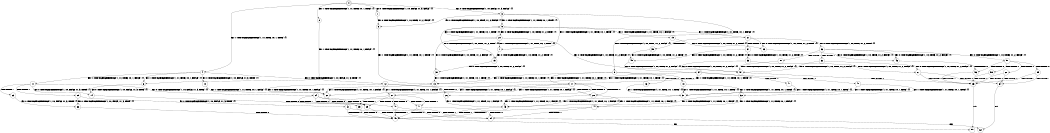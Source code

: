 digraph BCG {
size = "7, 10.5";
center = TRUE;
node [shape = circle];
0 [peripheries = 2];
0 -> 1 [label = "EX !0 !ATOMIC_EXCH_BRANCH (1, +0, FALSE, +1, 3, FALSE) !{}"];
0 -> 2 [label = "EX !1 !ATOMIC_EXCH_BRANCH (1, +1, TRUE, +0, 1, TRUE) !{}"];
0 -> 3 [label = "EX !0 !ATOMIC_EXCH_BRANCH (1, +0, FALSE, +1, 3, FALSE) !{}"];
0 -> 4 [label = "EX !1 !ATOMIC_EXCH_BRANCH (1, +1, TRUE, +0, 1, TRUE) !{}"];
1 -> 5 [label = "EX !0 !ATOMIC_EXCH_BRANCH (1, +0, TRUE, +1, 2, FALSE) !{}"];
2 -> 6 [label = "EX !1 !ATOMIC_EXCH_BRANCH (1, +1, TRUE, +0, 1, FALSE) !{}"];
3 -> 5 [label = "EX !0 !ATOMIC_EXCH_BRANCH (1, +0, TRUE, +1, 2, FALSE) !{}"];
3 -> 7 [label = "EX !1 !ATOMIC_EXCH_BRANCH (1, +1, TRUE, +0, 1, TRUE) !{}"];
3 -> 8 [label = "EX !0 !ATOMIC_EXCH_BRANCH (1, +0, TRUE, +1, 2, FALSE) !{}"];
3 -> 9 [label = "EX !1 !ATOMIC_EXCH_BRANCH (1, +1, TRUE, +0, 1, TRUE) !{}"];
4 -> 6 [label = "EX !1 !ATOMIC_EXCH_BRANCH (1, +1, TRUE, +0, 1, FALSE) !{}"];
4 -> 10 [label = "EX !0 !ATOMIC_EXCH_BRANCH (1, +0, FALSE, +1, 3, TRUE) !{}"];
4 -> 11 [label = "EX !1 !ATOMIC_EXCH_BRANCH (1, +1, TRUE, +0, 1, FALSE) !{}"];
4 -> 12 [label = "EX !0 !ATOMIC_EXCH_BRANCH (1, +0, FALSE, +1, 3, TRUE) !{}"];
5 -> 13 [label = "EX !1 !ATOMIC_EXCH_BRANCH (1, +1, TRUE, +0, 1, TRUE) !{}"];
6 -> 14 [label = "EX !0 !ATOMIC_EXCH_BRANCH (1, +0, FALSE, +1, 3, TRUE) !{}"];
7 -> 15 [label = "EX !0 !ATOMIC_EXCH_BRANCH (1, +0, TRUE, +1, 2, TRUE) !{}"];
8 -> 13 [label = "EX !1 !ATOMIC_EXCH_BRANCH (1, +1, TRUE, +0, 1, TRUE) !{}"];
8 -> 16 [label = "TERMINATE !0"];
8 -> 17 [label = "EX !1 !ATOMIC_EXCH_BRANCH (1, +1, TRUE, +0, 1, TRUE) !{}"];
8 -> 18 [label = "TERMINATE !0"];
9 -> 15 [label = "EX !0 !ATOMIC_EXCH_BRANCH (1, +0, TRUE, +1, 2, TRUE) !{}"];
9 -> 19 [label = "EX !1 !ATOMIC_EXCH_BRANCH (1, +1, TRUE, +0, 1, FALSE) !{}"];
9 -> 20 [label = "EX !0 !ATOMIC_EXCH_BRANCH (1, +0, TRUE, +1, 2, TRUE) !{}"];
9 -> 21 [label = "EX !1 !ATOMIC_EXCH_BRANCH (1, +1, TRUE, +0, 1, FALSE) !{}"];
10 -> 22 [label = "EX !1 !ATOMIC_EXCH_BRANCH (1, +1, TRUE, +0, 1, FALSE) !{}"];
11 -> 14 [label = "EX !0 !ATOMIC_EXCH_BRANCH (1, +0, FALSE, +1, 3, TRUE) !{}"];
11 -> 23 [label = "TERMINATE !1"];
11 -> 24 [label = "EX !0 !ATOMIC_EXCH_BRANCH (1, +0, FALSE, +1, 3, TRUE) !{}"];
11 -> 25 [label = "TERMINATE !1"];
12 -> 22 [label = "EX !1 !ATOMIC_EXCH_BRANCH (1, +1, TRUE, +0, 1, FALSE) !{}"];
12 -> 26 [label = "TERMINATE !0"];
12 -> 27 [label = "EX !1 !ATOMIC_EXCH_BRANCH (1, +1, TRUE, +0, 1, FALSE) !{}"];
12 -> 28 [label = "TERMINATE !0"];
13 -> 22 [label = "EX !1 !ATOMIC_EXCH_BRANCH (1, +1, TRUE, +0, 1, FALSE) !{}"];
14 -> 29 [label = "TERMINATE !0"];
15 -> 30 [label = "EX !0 !ATOMIC_EXCH_BRANCH (1, +0, TRUE, +1, 2, FALSE) !{}"];
16 -> 31 [label = "EX !1 !ATOMIC_EXCH_BRANCH (1, +1, TRUE, +0, 1, TRUE) !{}"];
17 -> 22 [label = "EX !1 !ATOMIC_EXCH_BRANCH (1, +1, TRUE, +0, 1, FALSE) !{}"];
17 -> 26 [label = "TERMINATE !0"];
17 -> 27 [label = "EX !1 !ATOMIC_EXCH_BRANCH (1, +1, TRUE, +0, 1, FALSE) !{}"];
17 -> 28 [label = "TERMINATE !0"];
18 -> 31 [label = "EX !1 !ATOMIC_EXCH_BRANCH (1, +1, TRUE, +0, 1, TRUE) !{}"];
18 -> 32 [label = "EX !1 !ATOMIC_EXCH_BRANCH (1, +1, TRUE, +0, 1, TRUE) !{}"];
19 -> 33 [label = "EX !0 !ATOMIC_EXCH_BRANCH (1, +0, TRUE, +1, 2, TRUE) !{}"];
20 -> 30 [label = "EX !0 !ATOMIC_EXCH_BRANCH (1, +0, TRUE, +1, 2, FALSE) !{}"];
20 -> 7 [label = "EX !1 !ATOMIC_EXCH_BRANCH (1, +1, TRUE, +0, 1, TRUE) !{}"];
20 -> 34 [label = "EX !0 !ATOMIC_EXCH_BRANCH (1, +0, TRUE, +1, 2, FALSE) !{}"];
20 -> 9 [label = "EX !1 !ATOMIC_EXCH_BRANCH (1, +1, TRUE, +0, 1, TRUE) !{}"];
21 -> 33 [label = "EX !0 !ATOMIC_EXCH_BRANCH (1, +0, TRUE, +1, 2, TRUE) !{}"];
21 -> 35 [label = "TERMINATE !1"];
21 -> 36 [label = "EX !0 !ATOMIC_EXCH_BRANCH (1, +0, TRUE, +1, 2, TRUE) !{}"];
21 -> 37 [label = "TERMINATE !1"];
22 -> 29 [label = "TERMINATE !0"];
23 -> 38 [label = "EX !0 !ATOMIC_EXCH_BRANCH (1, +0, FALSE, +1, 3, TRUE) !{}"];
24 -> 29 [label = "TERMINATE !0"];
24 -> 39 [label = "TERMINATE !1"];
24 -> 40 [label = "TERMINATE !0"];
24 -> 41 [label = "TERMINATE !1"];
25 -> 38 [label = "EX !0 !ATOMIC_EXCH_BRANCH (1, +0, FALSE, +1, 3, TRUE) !{}"];
25 -> 42 [label = "EX !0 !ATOMIC_EXCH_BRANCH (1, +0, FALSE, +1, 3, TRUE) !{}"];
26 -> 43 [label = "EX !1 !ATOMIC_EXCH_BRANCH (1, +1, TRUE, +0, 1, FALSE) !{}"];
27 -> 29 [label = "TERMINATE !0"];
27 -> 39 [label = "TERMINATE !1"];
27 -> 40 [label = "TERMINATE !0"];
27 -> 41 [label = "TERMINATE !1"];
28 -> 43 [label = "EX !1 !ATOMIC_EXCH_BRANCH (1, +1, TRUE, +0, 1, FALSE) !{}"];
28 -> 44 [label = "EX !1 !ATOMIC_EXCH_BRANCH (1, +1, TRUE, +0, 1, FALSE) !{}"];
29 -> 45 [label = "TERMINATE !1"];
30 -> 13 [label = "EX !1 !ATOMIC_EXCH_BRANCH (1, +1, TRUE, +0, 1, TRUE) !{}"];
31 -> 43 [label = "EX !1 !ATOMIC_EXCH_BRANCH (1, +1, TRUE, +0, 1, FALSE) !{}"];
32 -> 43 [label = "EX !1 !ATOMIC_EXCH_BRANCH (1, +1, TRUE, +0, 1, FALSE) !{}"];
32 -> 44 [label = "EX !1 !ATOMIC_EXCH_BRANCH (1, +1, TRUE, +0, 1, FALSE) !{}"];
33 -> 46 [label = "EX !0 !ATOMIC_EXCH_BRANCH (1, +0, TRUE, +1, 2, FALSE) !{}"];
34 -> 13 [label = "EX !1 !ATOMIC_EXCH_BRANCH (1, +1, TRUE, +0, 1, TRUE) !{}"];
34 -> 47 [label = "TERMINATE !0"];
34 -> 17 [label = "EX !1 !ATOMIC_EXCH_BRANCH (1, +1, TRUE, +0, 1, TRUE) !{}"];
34 -> 48 [label = "TERMINATE !0"];
35 -> 49 [label = "EX !0 !ATOMIC_EXCH_BRANCH (1, +0, TRUE, +1, 2, TRUE) !{}"];
36 -> 46 [label = "EX !0 !ATOMIC_EXCH_BRANCH (1, +0, TRUE, +1, 2, FALSE) !{}"];
36 -> 50 [label = "TERMINATE !1"];
36 -> 51 [label = "EX !0 !ATOMIC_EXCH_BRANCH (1, +0, TRUE, +1, 2, FALSE) !{}"];
36 -> 52 [label = "TERMINATE !1"];
37 -> 49 [label = "EX !0 !ATOMIC_EXCH_BRANCH (1, +0, TRUE, +1, 2, TRUE) !{}"];
37 -> 53 [label = "EX !0 !ATOMIC_EXCH_BRANCH (1, +0, TRUE, +1, 2, TRUE) !{}"];
38 -> 45 [label = "TERMINATE !0"];
39 -> 45 [label = "TERMINATE !0"];
40 -> 45 [label = "TERMINATE !1"];
40 -> 54 [label = "TERMINATE !1"];
41 -> 45 [label = "TERMINATE !0"];
41 -> 54 [label = "TERMINATE !0"];
42 -> 45 [label = "TERMINATE !0"];
42 -> 54 [label = "TERMINATE !0"];
43 -> 45 [label = "TERMINATE !1"];
44 -> 45 [label = "TERMINATE !1"];
44 -> 54 [label = "TERMINATE !1"];
45 -> 55 [label = "exit"];
46 -> 56 [label = "TERMINATE !0"];
47 -> 31 [label = "EX !1 !ATOMIC_EXCH_BRANCH (1, +1, TRUE, +0, 1, TRUE) !{}"];
48 -> 31 [label = "EX !1 !ATOMIC_EXCH_BRANCH (1, +1, TRUE, +0, 1, TRUE) !{}"];
48 -> 32 [label = "EX !1 !ATOMIC_EXCH_BRANCH (1, +1, TRUE, +0, 1, TRUE) !{}"];
49 -> 57 [label = "EX !0 !ATOMIC_EXCH_BRANCH (1, +0, TRUE, +1, 2, FALSE) !{}"];
50 -> 57 [label = "EX !0 !ATOMIC_EXCH_BRANCH (1, +0, TRUE, +1, 2, FALSE) !{}"];
51 -> 56 [label = "TERMINATE !0"];
51 -> 58 [label = "TERMINATE !1"];
51 -> 59 [label = "TERMINATE !0"];
51 -> 60 [label = "TERMINATE !1"];
52 -> 57 [label = "EX !0 !ATOMIC_EXCH_BRANCH (1, +0, TRUE, +1, 2, FALSE) !{}"];
52 -> 61 [label = "EX !0 !ATOMIC_EXCH_BRANCH (1, +0, TRUE, +1, 2, FALSE) !{}"];
53 -> 57 [label = "EX !0 !ATOMIC_EXCH_BRANCH (1, +0, TRUE, +1, 2, FALSE) !{}"];
53 -> 61 [label = "EX !0 !ATOMIC_EXCH_BRANCH (1, +0, TRUE, +1, 2, FALSE) !{}"];
54 -> 62 [label = "exit"];
56 -> 63 [label = "TERMINATE !1"];
57 -> 63 [label = "TERMINATE !0"];
58 -> 63 [label = "TERMINATE !0"];
59 -> 63 [label = "TERMINATE !1"];
59 -> 64 [label = "TERMINATE !1"];
60 -> 63 [label = "TERMINATE !0"];
60 -> 64 [label = "TERMINATE !0"];
61 -> 63 [label = "TERMINATE !0"];
61 -> 64 [label = "TERMINATE !0"];
63 -> 55 [label = "exit"];
64 -> 62 [label = "exit"];
}
